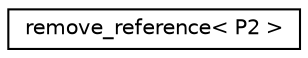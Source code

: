 digraph "Graphical Class Hierarchy"
{
 // LATEX_PDF_SIZE
  edge [fontname="Helvetica",fontsize="10",labelfontname="Helvetica",labelfontsize="10"];
  node [fontname="Helvetica",fontsize="10",shape=record];
  rankdir="LR";
  Node0 [label="remove_reference\< P2 \>",height=0.2,width=0.4,color="black", fillcolor="white", style="filled",URL="$structremove__reference.html",tooltip=" "];
}
